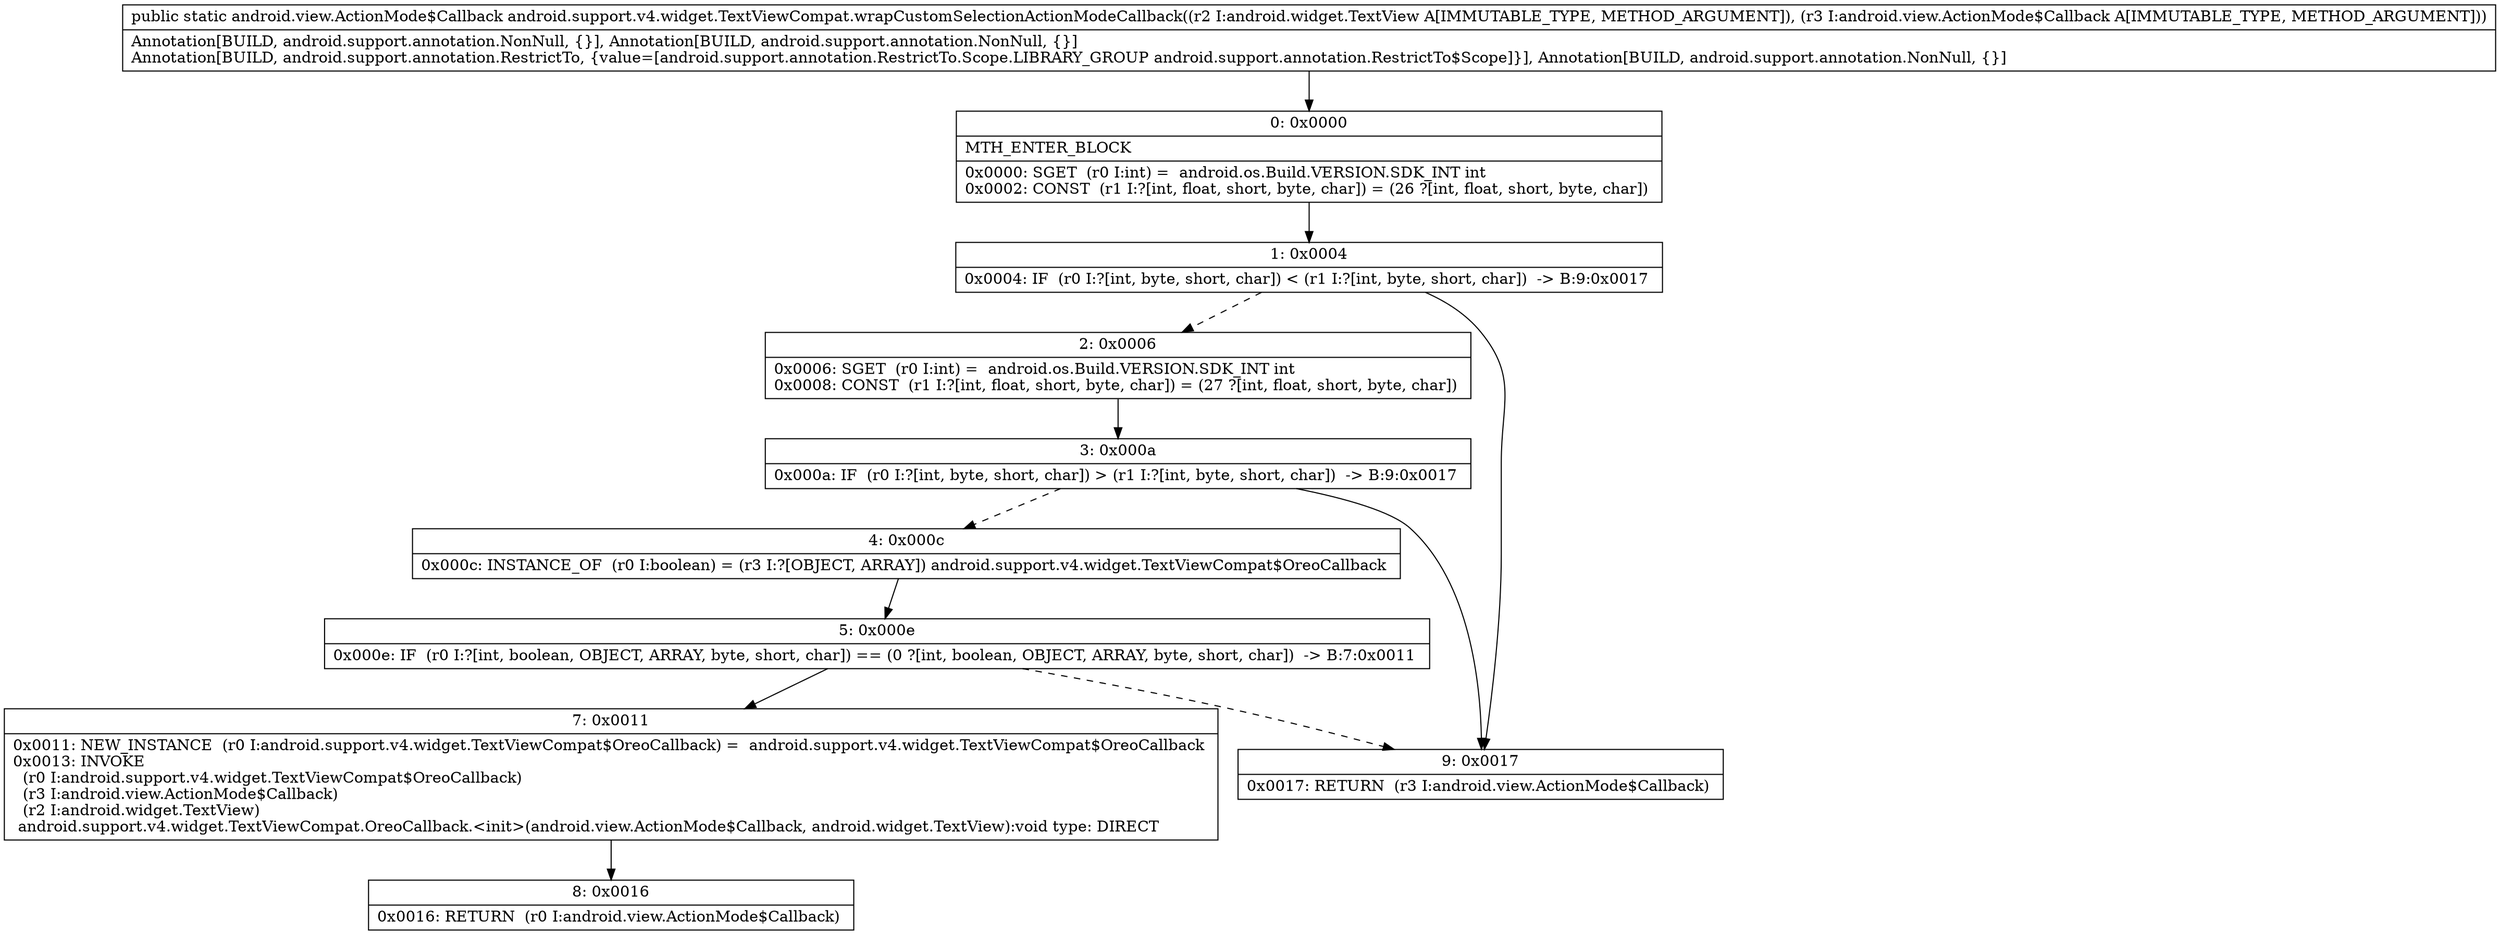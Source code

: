 digraph "CFG forandroid.support.v4.widget.TextViewCompat.wrapCustomSelectionActionModeCallback(Landroid\/widget\/TextView;Landroid\/view\/ActionMode$Callback;)Landroid\/view\/ActionMode$Callback;" {
Node_0 [shape=record,label="{0\:\ 0x0000|MTH_ENTER_BLOCK\l|0x0000: SGET  (r0 I:int) =  android.os.Build.VERSION.SDK_INT int \l0x0002: CONST  (r1 I:?[int, float, short, byte, char]) = (26 ?[int, float, short, byte, char]) \l}"];
Node_1 [shape=record,label="{1\:\ 0x0004|0x0004: IF  (r0 I:?[int, byte, short, char]) \< (r1 I:?[int, byte, short, char])  \-\> B:9:0x0017 \l}"];
Node_2 [shape=record,label="{2\:\ 0x0006|0x0006: SGET  (r0 I:int) =  android.os.Build.VERSION.SDK_INT int \l0x0008: CONST  (r1 I:?[int, float, short, byte, char]) = (27 ?[int, float, short, byte, char]) \l}"];
Node_3 [shape=record,label="{3\:\ 0x000a|0x000a: IF  (r0 I:?[int, byte, short, char]) \> (r1 I:?[int, byte, short, char])  \-\> B:9:0x0017 \l}"];
Node_4 [shape=record,label="{4\:\ 0x000c|0x000c: INSTANCE_OF  (r0 I:boolean) = (r3 I:?[OBJECT, ARRAY]) android.support.v4.widget.TextViewCompat$OreoCallback \l}"];
Node_5 [shape=record,label="{5\:\ 0x000e|0x000e: IF  (r0 I:?[int, boolean, OBJECT, ARRAY, byte, short, char]) == (0 ?[int, boolean, OBJECT, ARRAY, byte, short, char])  \-\> B:7:0x0011 \l}"];
Node_7 [shape=record,label="{7\:\ 0x0011|0x0011: NEW_INSTANCE  (r0 I:android.support.v4.widget.TextViewCompat$OreoCallback) =  android.support.v4.widget.TextViewCompat$OreoCallback \l0x0013: INVOKE  \l  (r0 I:android.support.v4.widget.TextViewCompat$OreoCallback)\l  (r3 I:android.view.ActionMode$Callback)\l  (r2 I:android.widget.TextView)\l android.support.v4.widget.TextViewCompat.OreoCallback.\<init\>(android.view.ActionMode$Callback, android.widget.TextView):void type: DIRECT \l}"];
Node_8 [shape=record,label="{8\:\ 0x0016|0x0016: RETURN  (r0 I:android.view.ActionMode$Callback) \l}"];
Node_9 [shape=record,label="{9\:\ 0x0017|0x0017: RETURN  (r3 I:android.view.ActionMode$Callback) \l}"];
MethodNode[shape=record,label="{public static android.view.ActionMode$Callback android.support.v4.widget.TextViewCompat.wrapCustomSelectionActionModeCallback((r2 I:android.widget.TextView A[IMMUTABLE_TYPE, METHOD_ARGUMENT]), (r3 I:android.view.ActionMode$Callback A[IMMUTABLE_TYPE, METHOD_ARGUMENT]))  | Annotation[BUILD, android.support.annotation.NonNull, \{\}], Annotation[BUILD, android.support.annotation.NonNull, \{\}]\lAnnotation[BUILD, android.support.annotation.RestrictTo, \{value=[android.support.annotation.RestrictTo.Scope.LIBRARY_GROUP android.support.annotation.RestrictTo$Scope]\}], Annotation[BUILD, android.support.annotation.NonNull, \{\}]\l}"];
MethodNode -> Node_0;
Node_0 -> Node_1;
Node_1 -> Node_2[style=dashed];
Node_1 -> Node_9;
Node_2 -> Node_3;
Node_3 -> Node_4[style=dashed];
Node_3 -> Node_9;
Node_4 -> Node_5;
Node_5 -> Node_7;
Node_5 -> Node_9[style=dashed];
Node_7 -> Node_8;
}

